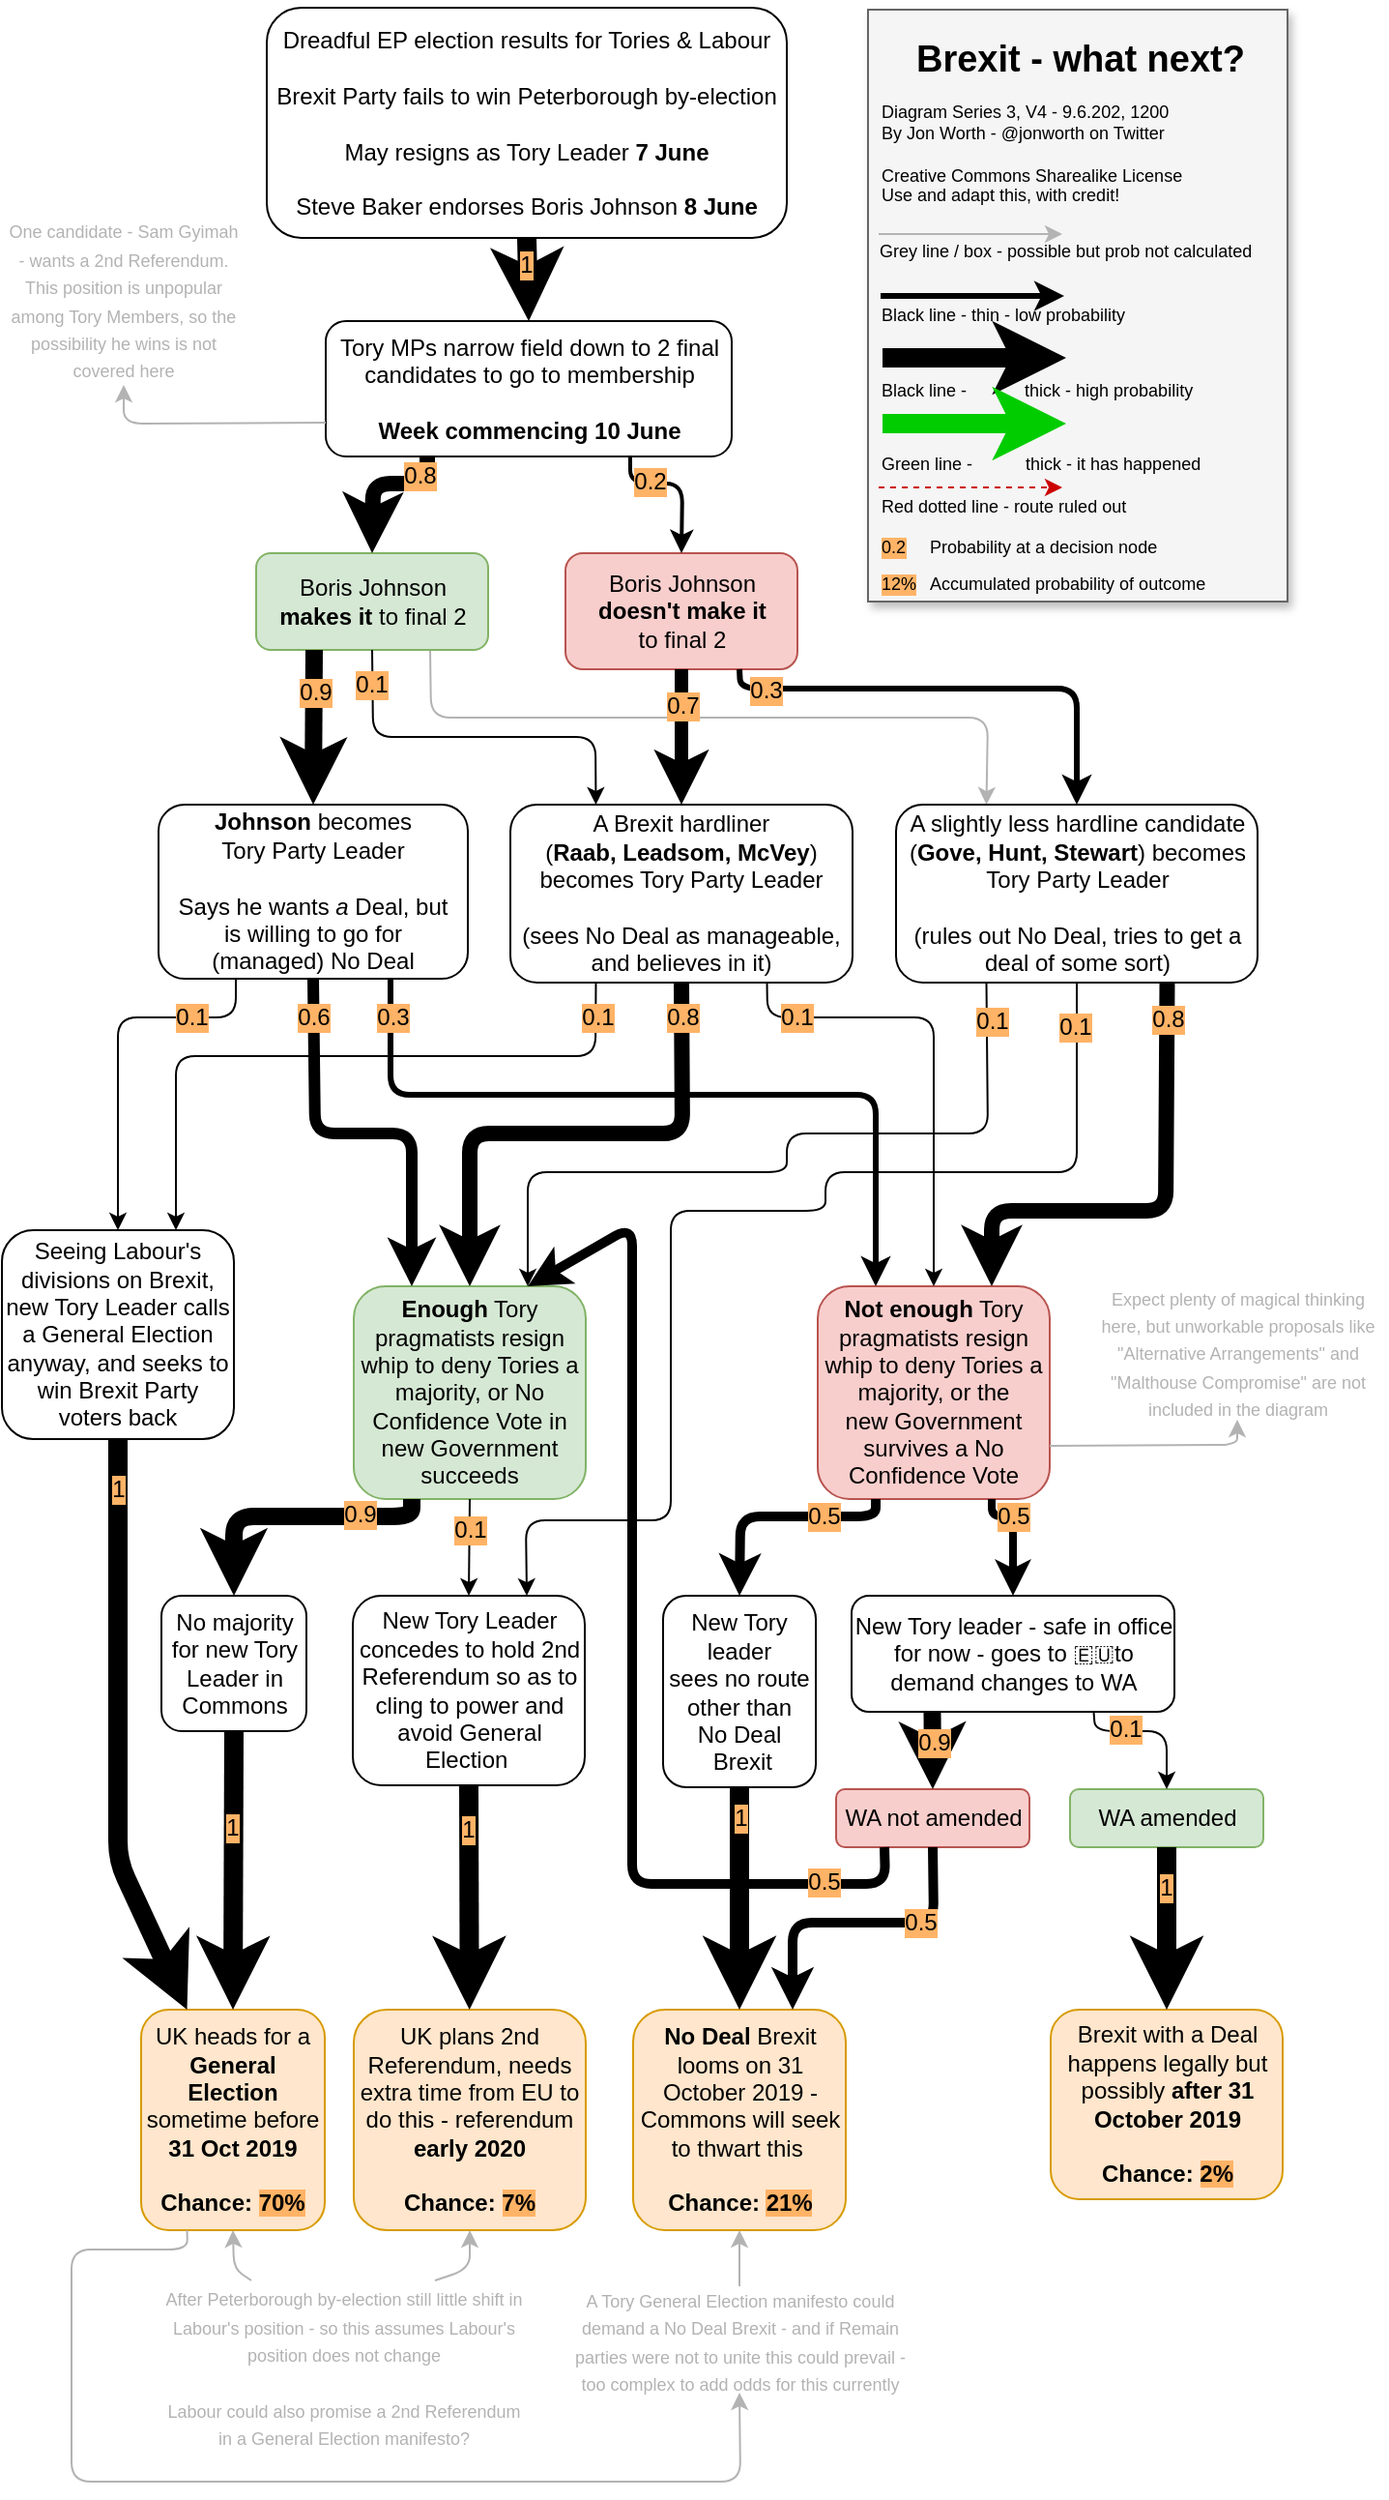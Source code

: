 <mxfile version="10.7.5" type="device"><diagram id="lSXVcm9r7wIJ1-dpV6qa" name="Page-1"><mxGraphModel dx="862" dy="509" grid="1" gridSize="10" guides="1" tooltips="1" connect="1" arrows="1" fold="1" page="1" pageScale="1" pageWidth="827" pageHeight="1169" math="0" shadow="0"><root><mxCell id="0"/><mxCell id="1" parent="0"/><mxCell id="KQe6L8Wd7mMRGxOn_kvp-2" value="" style="endArrow=classic;html=1;entryX=0.25;entryY=0;entryDx=0;entryDy=0;exitX=0.75;exitY=1;exitDx=0;exitDy=0;strokeColor=#B3B3B3;" parent="1" source="7K7P4XBZ72VktKCeOSTk-11" target="KQe6L8Wd7mMRGxOn_kvp-1" edge="1"><mxGeometry width="50" height="50" relative="1" as="geometry"><mxPoint x="256" y="345" as="sourcePoint"/><mxPoint x="-24" y="505" as="targetPoint"/><Array as="points"><mxPoint x="236" y="375"/><mxPoint x="524" y="375"/></Array></mxGeometry></mxCell><mxCell id="7K7P4XBZ72VktKCeOSTk-9" value="Dreadful EP election results for Tories &amp;amp; Labour&lt;b&gt;&lt;br&gt;&lt;/b&gt;&lt;br&gt;Brexit Party fails to win Peterborough by-election&lt;br&gt;&lt;br&gt;May resigns as Tory Leader&amp;nbsp;&lt;b&gt;7 June&lt;br&gt;&lt;/b&gt;&lt;br&gt;Steve Baker endorses Boris Johnson &lt;b&gt;8 June&lt;/b&gt;&lt;br&gt;" style="rounded=1;whiteSpace=wrap;html=1;fontSize=12;" parent="1" vertex="1"><mxGeometry x="151" y="8" width="269" height="119" as="geometry"/></mxCell><mxCell id="7K7P4XBZ72VktKCeOSTk-10" value="Tory MPs narrow field down to 2 final candidates to go to membership&lt;br&gt;&lt;br&gt;&lt;b&gt;Week commencing 10 June&lt;/b&gt;&lt;br&gt;" style="rounded=1;whiteSpace=wrap;html=1;fontSize=12;" parent="1" vertex="1"><mxGeometry x="181.5" y="170" width="210" height="70" as="geometry"/></mxCell><mxCell id="7K7P4XBZ72VktKCeOSTk-11" value="Boris Johnson&lt;br style=&quot;font-size: 12px;&quot;&gt;&lt;b style=&quot;font-size: 12px;&quot;&gt;makes it&lt;/b&gt; to final 2" style="rounded=1;whiteSpace=wrap;html=1;fillColor=#d5e8d4;strokeColor=#82b366;fontSize=12;" parent="1" vertex="1"><mxGeometry x="145.5" y="290" width="120" height="50" as="geometry"/></mxCell><mxCell id="7K7P4XBZ72VktKCeOSTk-12" value="Boris Johnson&lt;br style=&quot;font-size: 12px;&quot;&gt;&lt;b style=&quot;font-size: 12px;&quot;&gt;doesn't make it&lt;/b&gt;&lt;br style=&quot;font-size: 12px;&quot;&gt;to final 2" style="rounded=1;whiteSpace=wrap;html=1;fillColor=#f8cecc;strokeColor=#b85450;fontSize=12;" parent="1" vertex="1"><mxGeometry x="305.5" y="290" width="120" height="60" as="geometry"/></mxCell><mxCell id="7K7P4XBZ72VktKCeOSTk-13" value="&lt;b&gt;Johnson&lt;/b&gt; becomes&lt;br&gt;Tory Party Leader&lt;br&gt;&lt;br&gt;Says he wants &lt;i&gt;a&lt;/i&gt;&amp;nbsp;Deal, but&lt;br&gt;is willing to go for&lt;br&gt;(managed) No Deal&lt;br&gt;" style="rounded=1;whiteSpace=wrap;html=1;fontSize=12;" parent="1" vertex="1"><mxGeometry x="95" y="420" width="160" height="90" as="geometry"/></mxCell><mxCell id="7K7P4XBZ72VktKCeOSTk-14" value="A Brexit hardliner&lt;br&gt;(&lt;b&gt;Raab, Leadsom, McVey&lt;/b&gt;) becomes Tory Party Leader&lt;br&gt;&lt;br&gt;(sees No Deal as manageable, and believes in it)&lt;br&gt;" style="rounded=1;whiteSpace=wrap;html=1;fontSize=12;" parent="1" vertex="1"><mxGeometry x="277" y="420" width="177" height="92" as="geometry"/></mxCell><mxCell id="7K7P4XBZ72VktKCeOSTk-15" value="&lt;b style=&quot;font-size: 12px&quot;&gt;Enough&lt;/b&gt; Tory pragmatists resign whip to deny Tories a majority, or No Confidence Vote in new Government succeeds" style="rounded=1;whiteSpace=wrap;html=1;fillColor=#d5e8d4;strokeColor=#82b366;fontSize=12;" parent="1" vertex="1"><mxGeometry x="196" y="669" width="120" height="110" as="geometry"/></mxCell><mxCell id="7K7P4XBZ72VktKCeOSTk-16" value="&lt;b style=&quot;font-size: 12px&quot;&gt;Not enough&lt;/b&gt; Tory pragmatists resign whip to deny Tories a majority, or the&lt;br&gt;new Government survives a No Confidence Vote" style="rounded=1;whiteSpace=wrap;html=1;fillColor=#f8cecc;strokeColor=#b85450;fontSize=12;" parent="1" vertex="1"><mxGeometry x="436" y="669" width="120" height="110" as="geometry"/></mxCell><mxCell id="7K7P4XBZ72VktKCeOSTk-18" value="" style="endArrow=classic;html=1;strokeWidth=10;exitX=0.5;exitY=1;exitDx=0;exitDy=0;entryX=0.5;entryY=0;entryDx=0;entryDy=0;fontSize=12;" parent="1" source="7K7P4XBZ72VktKCeOSTk-9" target="7K7P4XBZ72VktKCeOSTk-10" edge="1"><mxGeometry width="50" height="50" relative="1" as="geometry"><mxPoint x="465" y="150" as="sourcePoint"/><mxPoint x="515" y="100" as="targetPoint"/></mxGeometry></mxCell><mxCell id="7K7P4XBZ72VktKCeOSTk-43" value="1" style="text;html=1;resizable=0;points=[];align=center;verticalAlign=middle;labelBackgroundColor=#FFB366;fontSize=12;" parent="7K7P4XBZ72VktKCeOSTk-18" vertex="1" connectable="0"><mxGeometry x="-0.378" y="-1" relative="1" as="geometry"><mxPoint as="offset"/></mxGeometry></mxCell><mxCell id="7K7P4XBZ72VktKCeOSTk-19" value="" style="endArrow=classic;html=1;strokeWidth=8;entryX=0.5;entryY=0;entryDx=0;entryDy=0;exitX=0.25;exitY=1;exitDx=0;exitDy=0;fontSize=12;" parent="1" source="7K7P4XBZ72VktKCeOSTk-10" target="7K7P4XBZ72VktKCeOSTk-11" edge="1"><mxGeometry width="50" height="50" relative="1" as="geometry"><mxPoint x="5" y="200" as="sourcePoint"/><mxPoint x="55" y="150" as="targetPoint"/><Array as="points"><mxPoint x="234" y="254"/><mxPoint x="206" y="254"/></Array></mxGeometry></mxCell><mxCell id="7K7P4XBZ72VktKCeOSTk-44" value="0.8" style="text;html=1;resizable=0;points=[];align=center;verticalAlign=middle;labelBackgroundColor=#FFB366;fontSize=12;" parent="7K7P4XBZ72VktKCeOSTk-19" vertex="1" connectable="0"><mxGeometry x="-0.246" y="-1" relative="1" as="geometry"><mxPoint x="11.5" y="-3" as="offset"/></mxGeometry></mxCell><mxCell id="7K7P4XBZ72VktKCeOSTk-20" value="" style="endArrow=classic;html=1;strokeWidth=2;entryX=0.5;entryY=0;entryDx=0;entryDy=0;exitX=0.75;exitY=1;exitDx=0;exitDy=0;fontSize=12;" parent="1" source="7K7P4XBZ72VktKCeOSTk-10" target="7K7P4XBZ72VktKCeOSTk-12" edge="1"><mxGeometry width="50" height="50" relative="1" as="geometry"><mxPoint x="267" y="250" as="sourcePoint"/><mxPoint x="237" y="290" as="targetPoint"/><Array as="points"><mxPoint x="339" y="254"/><mxPoint x="366" y="254"/></Array></mxGeometry></mxCell><mxCell id="7K7P4XBZ72VktKCeOSTk-45" value="0.2" style="text;html=1;resizable=0;points=[];align=center;verticalAlign=middle;labelBackgroundColor=#FFB366;fontSize=12;" parent="7K7P4XBZ72VktKCeOSTk-20" vertex="1" connectable="0"><mxGeometry x="-0.396" y="1" relative="1" as="geometry"><mxPoint as="offset"/></mxGeometry></mxCell><mxCell id="7K7P4XBZ72VktKCeOSTk-23" value="" style="endArrow=classic;html=1;strokeWidth=9;exitX=0.25;exitY=1;exitDx=0;exitDy=0;entryX=0.5;entryY=0;entryDx=0;entryDy=0;fontSize=12;" parent="1" source="7K7P4XBZ72VktKCeOSTk-11" target="7K7P4XBZ72VktKCeOSTk-13" edge="1"><mxGeometry width="50" height="50" relative="1" as="geometry"><mxPoint x="-12" y="440" as="sourcePoint"/><mxPoint x="38" y="390" as="targetPoint"/></mxGeometry></mxCell><mxCell id="7K7P4XBZ72VktKCeOSTk-46" value="0.9" style="text;html=1;resizable=0;points=[];align=center;verticalAlign=middle;labelBackgroundColor=#FFB366;fontSize=12;" parent="7K7P4XBZ72VktKCeOSTk-23" vertex="1" connectable="0"><mxGeometry x="-0.461" relative="1" as="geometry"><mxPoint as="offset"/></mxGeometry></mxCell><mxCell id="7K7P4XBZ72VktKCeOSTk-24" value="" style="endArrow=classic;html=1;strokeWidth=1;entryX=0.25;entryY=0;entryDx=0;entryDy=0;exitX=0.5;exitY=1;exitDx=0;exitDy=0;fontSize=12;" parent="1" source="7K7P4XBZ72VktKCeOSTk-11" target="7K7P4XBZ72VktKCeOSTk-14" edge="1"><mxGeometry width="50" height="50" relative="1" as="geometry"><mxPoint x="-22" y="530" as="sourcePoint"/><mxPoint x="28" y="480" as="targetPoint"/><Array as="points"><mxPoint x="206" y="385"/><mxPoint x="321" y="385"/></Array></mxGeometry></mxCell><mxCell id="7K7P4XBZ72VktKCeOSTk-47" value="0.1" style="text;html=1;resizable=0;points=[];align=center;verticalAlign=middle;labelBackgroundColor=#FFB366;fontSize=12;" parent="7K7P4XBZ72VktKCeOSTk-24" vertex="1" connectable="0"><mxGeometry x="-0.814" y="-1" relative="1" as="geometry"><mxPoint as="offset"/></mxGeometry></mxCell><mxCell id="7K7P4XBZ72VktKCeOSTk-25" value="" style="endArrow=classic;html=1;strokeWidth=7;exitX=0.5;exitY=1;exitDx=0;exitDy=0;entryX=0.5;entryY=0;entryDx=0;entryDy=0;fontSize=12;" parent="1" source="7K7P4XBZ72VktKCeOSTk-12" target="7K7P4XBZ72VktKCeOSTk-14" edge="1"><mxGeometry width="50" height="50" relative="1" as="geometry"><mxPoint x="548" y="380" as="sourcePoint"/><mxPoint x="598" y="330" as="targetPoint"/></mxGeometry></mxCell><mxCell id="7K7P4XBZ72VktKCeOSTk-48" value="0.7" style="text;html=1;resizable=0;points=[];align=center;verticalAlign=middle;labelBackgroundColor=#FFB366;fontSize=12;" parent="7K7P4XBZ72VktKCeOSTk-25" vertex="1" connectable="0"><mxGeometry x="-0.452" relative="1" as="geometry"><mxPoint as="offset"/></mxGeometry></mxCell><mxCell id="7K7P4XBZ72VktKCeOSTk-26" value="" style="endArrow=classic;html=1;strokeWidth=6;entryX=0.25;entryY=0;entryDx=0;entryDy=0;exitX=0.5;exitY=1;exitDx=0;exitDy=0;fontSize=12;" parent="1" source="7K7P4XBZ72VktKCeOSTk-13" target="7K7P4XBZ72VktKCeOSTk-15" edge="1"><mxGeometry width="50" height="50" relative="1" as="geometry"><mxPoint x="-82" y="530" as="sourcePoint"/><mxPoint x="-32" y="480" as="targetPoint"/><Array as="points"><mxPoint x="176" y="590"/><mxPoint x="226" y="590"/></Array></mxGeometry></mxCell><mxCell id="7K7P4XBZ72VktKCeOSTk-52" value="0.6" style="text;html=1;resizable=0;points=[];align=center;verticalAlign=middle;labelBackgroundColor=#FFB366;fontSize=12;" parent="7K7P4XBZ72VktKCeOSTk-26" vertex="1" connectable="0"><mxGeometry x="-0.639" relative="1" as="geometry"><mxPoint x="-0.5" y="-17.5" as="offset"/></mxGeometry></mxCell><mxCell id="7K7P4XBZ72VktKCeOSTk-27" value="" style="endArrow=classic;html=1;strokeWidth=3;entryX=0.25;entryY=0;entryDx=0;entryDy=0;exitX=0.75;exitY=1;exitDx=0;exitDy=0;fontSize=12;" parent="1" source="7K7P4XBZ72VktKCeOSTk-13" target="7K7P4XBZ72VktKCeOSTk-16" edge="1"><mxGeometry width="50" height="50" relative="1" as="geometry"><mxPoint x="220" y="480" as="sourcePoint"/><mxPoint x="220" y="570" as="targetPoint"/><Array as="points"><mxPoint x="215" y="570"/><mxPoint x="466" y="570"/></Array></mxGeometry></mxCell><mxCell id="7K7P4XBZ72VktKCeOSTk-51" value="0.3" style="text;html=1;resizable=0;points=[];align=center;verticalAlign=middle;labelBackgroundColor=#FFB366;fontSize=12;" parent="7K7P4XBZ72VktKCeOSTk-27" vertex="1" connectable="0"><mxGeometry x="-0.685" y="-1" relative="1" as="geometry"><mxPoint x="-4" y="-41" as="offset"/></mxGeometry></mxCell><mxCell id="7K7P4XBZ72VktKCeOSTk-28" value="" style="endArrow=classic;html=1;strokeWidth=8;entryX=0.5;entryY=0;entryDx=0;entryDy=0;exitX=0.5;exitY=1;exitDx=0;exitDy=0;fontSize=12;" parent="1" source="7K7P4XBZ72VktKCeOSTk-14" target="7K7P4XBZ72VktKCeOSTk-15" edge="1"><mxGeometry width="50" height="50" relative="1" as="geometry"><mxPoint x="250" y="480" as="sourcePoint"/><mxPoint x="340" y="570" as="targetPoint"/><Array as="points"><mxPoint x="366" y="590"/><mxPoint x="256" y="590"/></Array></mxGeometry></mxCell><mxCell id="7K7P4XBZ72VktKCeOSTk-50" value="0.8" style="text;html=1;resizable=0;points=[];align=center;verticalAlign=middle;labelBackgroundColor=#FFB366;fontSize=12;" parent="7K7P4XBZ72VktKCeOSTk-28" vertex="1" connectable="0"><mxGeometry x="0.08" y="-1" relative="1" as="geometry"><mxPoint x="66" y="-59" as="offset"/></mxGeometry></mxCell><mxCell id="7K7P4XBZ72VktKCeOSTk-29" value="" style="endArrow=classic;html=1;strokeWidth=1;exitX=0.75;exitY=1;exitDx=0;exitDy=0;entryX=0.5;entryY=0;entryDx=0;entryDy=0;fontSize=12;" parent="1" source="7K7P4XBZ72VktKCeOSTk-14" target="7K7P4XBZ72VktKCeOSTk-16" edge="1"><mxGeometry width="50" height="50" relative="1" as="geometry"><mxPoint x="250" y="480" as="sourcePoint"/><mxPoint x="388" y="550" as="targetPoint"/><Array as="points"><mxPoint x="410" y="530"/><mxPoint x="496" y="530"/></Array></mxGeometry></mxCell><mxCell id="7K7P4XBZ72VktKCeOSTk-49" value="0.1" style="text;html=1;resizable=0;points=[];align=center;verticalAlign=middle;labelBackgroundColor=#FFB366;fontSize=12;" parent="7K7P4XBZ72VktKCeOSTk-29" vertex="1" connectable="0"><mxGeometry x="-0.461" y="-1" relative="1" as="geometry"><mxPoint x="-32.5" y="-1" as="offset"/></mxGeometry></mxCell><mxCell id="7K7P4XBZ72VktKCeOSTk-30" value="New Tory&lt;br&gt;leader&lt;br&gt;sees no route other than&lt;br&gt;No Deal&lt;br&gt;&amp;nbsp;Brexit" style="rounded=1;whiteSpace=wrap;html=1;fontSize=12;" parent="1" vertex="1"><mxGeometry x="356" y="829" width="79" height="99" as="geometry"/></mxCell><mxCell id="7K7P4XBZ72VktKCeOSTk-32" value="New Tory Leader concedes to hold 2nd Referendum so as to cling to power and avoid General Election&amp;nbsp;" style="rounded=1;whiteSpace=wrap;html=1;fontSize=12;" parent="1" vertex="1"><mxGeometry x="195.5" y="829" width="120" height="98" as="geometry"/></mxCell><mxCell id="7K7P4XBZ72VktKCeOSTk-33" value="" style="endArrow=classic;html=1;strokeWidth=1;exitX=0.5;exitY=1;exitDx=0;exitDy=0;fontSize=12;entryX=0.5;entryY=0;entryDx=0;entryDy=0;" parent="1" source="7K7P4XBZ72VktKCeOSTk-15" target="7K7P4XBZ72VktKCeOSTk-32" edge="1"><mxGeometry width="50" height="50" relative="1" as="geometry"><mxPoint x="11.5" y="768" as="sourcePoint"/><mxPoint x="116" y="770" as="targetPoint"/><Array as="points"/></mxGeometry></mxCell><mxCell id="7K7P4XBZ72VktKCeOSTk-53" value="0.1" style="text;html=1;resizable=0;points=[];align=center;verticalAlign=middle;labelBackgroundColor=#FFB366;fontSize=12;" parent="7K7P4XBZ72VktKCeOSTk-33" vertex="1" connectable="0"><mxGeometry x="-0.387" relative="1" as="geometry"><mxPoint as="offset"/></mxGeometry></mxCell><mxCell id="7K7P4XBZ72VktKCeOSTk-34" value="" style="endArrow=classic;html=1;strokeWidth=9;fontSize=12;entryX=0.5;entryY=0;entryDx=0;entryDy=0;exitX=0.25;exitY=1;exitDx=0;exitDy=0;" parent="1" source="7K7P4XBZ72VktKCeOSTk-15" target="ezZ561g6iPy63EXMOgBz-4" edge="1"><mxGeometry width="50" height="50" relative="1" as="geometry"><mxPoint x="106" y="720" as="sourcePoint"/><mxPoint x="156" y="750" as="targetPoint"/><Array as="points"><mxPoint x="226" y="788"/><mxPoint x="134" y="788"/></Array></mxGeometry></mxCell><mxCell id="7K7P4XBZ72VktKCeOSTk-54" value="0.9" style="text;html=1;resizable=0;points=[];align=center;verticalAlign=middle;labelBackgroundColor=#FFB366;fontSize=12;" parent="7K7P4XBZ72VktKCeOSTk-34" vertex="1" connectable="0"><mxGeometry x="-0.487" y="-1" relative="1" as="geometry"><mxPoint as="offset"/></mxGeometry></mxCell><mxCell id="7K7P4XBZ72VktKCeOSTk-35" value="" style="endArrow=classic;html=1;strokeWidth=5;exitX=0.25;exitY=1;exitDx=0;exitDy=0;entryX=0.5;entryY=0;entryDx=0;entryDy=0;fontSize=12;" parent="1" source="7K7P4XBZ72VktKCeOSTk-16" target="7K7P4XBZ72VktKCeOSTk-30" edge="1"><mxGeometry width="50" height="50" relative="1" as="geometry"><mxPoint x="531.5" y="778" as="sourcePoint"/><mxPoint x="581.5" y="728" as="targetPoint"/><Array as="points"><mxPoint x="466" y="788"/><mxPoint x="396" y="788"/></Array></mxGeometry></mxCell><mxCell id="7K7P4XBZ72VktKCeOSTk-55" value="0.5" style="text;html=1;resizable=0;points=[];align=center;verticalAlign=middle;labelBackgroundColor=#FFB366;fontSize=12;" parent="7K7P4XBZ72VktKCeOSTk-35" vertex="1" connectable="0"><mxGeometry x="-0.389" relative="1" as="geometry"><mxPoint as="offset"/></mxGeometry></mxCell><mxCell id="7K7P4XBZ72VktKCeOSTk-57" value="UK plans 2nd Referendum, needs extra time from EU to do this - referendum &lt;b&gt;early 2020&lt;br&gt;&lt;/b&gt;&lt;br&gt;&lt;b&gt;Chance: &lt;span style=&quot;background-color: rgb(255 , 179 , 102)&quot;&gt;7%&lt;/span&gt;&lt;/b&gt;&lt;br&gt;" style="rounded=1;whiteSpace=wrap;html=1;fillColor=#ffe6cc;strokeColor=#d79b00;fontSize=12;" parent="1" vertex="1"><mxGeometry x="196" y="1043" width="120" height="114" as="geometry"/></mxCell><mxCell id="7K7P4XBZ72VktKCeOSTk-58" value="New Tory leader - safe in office for now - goes to 🇪🇺to demand changes to WA" style="rounded=1;whiteSpace=wrap;html=1;fontSize=12;" parent="1" vertex="1"><mxGeometry x="453.5" y="829" width="167" height="60" as="geometry"/></mxCell><mxCell id="7K7P4XBZ72VktKCeOSTk-59" value="" style="endArrow=classic;html=1;strokeWidth=4;fontSize=12;exitX=0.75;exitY=1;exitDx=0;exitDy=0;entryX=0.5;entryY=0;entryDx=0;entryDy=0;" parent="1" source="7K7P4XBZ72VktKCeOSTk-16" target="7K7P4XBZ72VktKCeOSTk-58" edge="1"><mxGeometry width="50" height="50" relative="1" as="geometry"><mxPoint x="502.5" y="782" as="sourcePoint"/><mxPoint x="552.5" y="732" as="targetPoint"/><Array as="points"><mxPoint x="526" y="788"/><mxPoint x="537" y="788"/></Array></mxGeometry></mxCell><mxCell id="7K7P4XBZ72VktKCeOSTk-60" value="0.5" style="text;html=1;resizable=0;points=[];align=center;verticalAlign=middle;labelBackgroundColor=#FFB366;fontSize=12;" parent="7K7P4XBZ72VktKCeOSTk-59" vertex="1" connectable="0"><mxGeometry x="-0.453" y="1" relative="1" as="geometry"><mxPoint x="3" y="1" as="offset"/></mxGeometry></mxCell><mxCell id="7K7P4XBZ72VktKCeOSTk-61" value="WA not amended" style="rounded=1;whiteSpace=wrap;html=1;fillColor=#f8cecc;strokeColor=#b85450;fontSize=12;" parent="1" vertex="1"><mxGeometry x="445.5" y="929" width="100" height="30" as="geometry"/></mxCell><mxCell id="7K7P4XBZ72VktKCeOSTk-62" value="WA amended" style="rounded=1;whiteSpace=wrap;html=1;fillColor=#d5e8d4;strokeColor=#82b366;fontSize=12;" parent="1" vertex="1"><mxGeometry x="566.5" y="929" width="100" height="30" as="geometry"/></mxCell><mxCell id="7K7P4XBZ72VktKCeOSTk-63" value="&lt;b&gt;No Deal &lt;/b&gt;Brexit looms on 31 October 2019 - Commons will seek to thwart this&amp;nbsp;&lt;br&gt;&lt;br&gt;&lt;b&gt;Chance: &lt;span style=&quot;background-color: rgb(255 , 179 , 102)&quot;&gt;21%&lt;/span&gt;&lt;/b&gt;&lt;br&gt;" style="rounded=1;whiteSpace=wrap;html=1;fillColor=#ffe6cc;strokeColor=#d79b00;fontSize=12;" parent="1" vertex="1"><mxGeometry x="340.5" y="1043" width="110" height="114" as="geometry"/></mxCell><mxCell id="7K7P4XBZ72VktKCeOSTk-64" value="" style="endArrow=classic;html=1;strokeWidth=10;fontSize=12;entryX=0.5;entryY=0;entryDx=0;entryDy=0;exitX=0.5;exitY=1;exitDx=0;exitDy=0;" parent="1" source="7K7P4XBZ72VktKCeOSTk-30" target="7K7P4XBZ72VktKCeOSTk-63" edge="1"><mxGeometry width="50" height="50" relative="1" as="geometry"><mxPoint x="365.5" y="989" as="sourcePoint"/><mxPoint x="396" y="1043" as="targetPoint"/></mxGeometry></mxCell><mxCell id="7K7P4XBZ72VktKCeOSTk-76" value="1" style="text;html=1;resizable=0;points=[];align=center;verticalAlign=middle;labelBackgroundColor=#FFB366;fontSize=12;" parent="7K7P4XBZ72VktKCeOSTk-64" vertex="1" connectable="0"><mxGeometry x="-0.394" relative="1" as="geometry"><mxPoint x="0.5" y="-19" as="offset"/></mxGeometry></mxCell><mxCell id="7K7P4XBZ72VktKCeOSTk-65" value="" style="endArrow=classic;html=1;strokeWidth=5;fontSize=12;entryX=0.75;entryY=0;entryDx=0;entryDy=0;exitX=0.5;exitY=1;exitDx=0;exitDy=0;" parent="1" source="7K7P4XBZ72VktKCeOSTk-61" target="7K7P4XBZ72VktKCeOSTk-63" edge="1"><mxGeometry width="50" height="50" relative="1" as="geometry"><mxPoint x="502.5" y="1049" as="sourcePoint"/><mxPoint x="552.5" y="999" as="targetPoint"/><Array as="points"><mxPoint x="496" y="998"/><mxPoint x="423" y="998"/></Array></mxGeometry></mxCell><mxCell id="7K7P4XBZ72VktKCeOSTk-77" value="0.5" style="text;html=1;resizable=0;points=[];align=center;verticalAlign=middle;labelBackgroundColor=#FFB366;fontSize=12;" parent="7K7P4XBZ72VktKCeOSTk-65" vertex="1" connectable="0"><mxGeometry x="-0.414" relative="1" as="geometry"><mxPoint as="offset"/></mxGeometry></mxCell><mxCell id="7K7P4XBZ72VktKCeOSTk-66" value="" style="endArrow=classic;html=1;strokeWidth=9;fontSize=12;entryX=0.5;entryY=0;entryDx=0;entryDy=0;exitX=0.25;exitY=1;exitDx=0;exitDy=0;" parent="1" source="7K7P4XBZ72VktKCeOSTk-58" target="7K7P4XBZ72VktKCeOSTk-61" edge="1"><mxGeometry width="50" height="50" relative="1" as="geometry"><mxPoint x="505.5" y="979" as="sourcePoint"/><mxPoint x="431" y="1009" as="targetPoint"/></mxGeometry></mxCell><mxCell id="7K7P4XBZ72VktKCeOSTk-78" value="0.9" style="text;html=1;resizable=0;points=[];align=center;verticalAlign=middle;labelBackgroundColor=#FFB366;fontSize=12;" parent="7K7P4XBZ72VktKCeOSTk-66" vertex="1" connectable="0"><mxGeometry x="-0.188" relative="1" as="geometry"><mxPoint as="offset"/></mxGeometry></mxCell><mxCell id="7K7P4XBZ72VktKCeOSTk-70" value="" style="endArrow=classic;html=1;strokeWidth=1;fontSize=12;exitX=0.75;exitY=1;exitDx=0;exitDy=0;entryX=0.5;entryY=0;entryDx=0;entryDy=0;" parent="1" source="7K7P4XBZ72VktKCeOSTk-58" target="7K7P4XBZ72VktKCeOSTk-62" edge="1"><mxGeometry width="50" height="50" relative="1" as="geometry"><mxPoint x="515.5" y="919" as="sourcePoint"/><mxPoint x="622.5" y="909" as="targetPoint"/><Array as="points"><mxPoint x="579.5" y="899"/><mxPoint x="616.5" y="899"/></Array></mxGeometry></mxCell><mxCell id="7K7P4XBZ72VktKCeOSTk-79" value="0.1" style="text;html=1;resizable=0;points=[];align=center;verticalAlign=middle;labelBackgroundColor=#FFB366;fontSize=12;" parent="7K7P4XBZ72VktKCeOSTk-70" vertex="1" connectable="0"><mxGeometry x="-0.355" y="1" relative="1" as="geometry"><mxPoint as="offset"/></mxGeometry></mxCell><mxCell id="7K7P4XBZ72VktKCeOSTk-71" value="" style="endArrow=classic;html=1;strokeWidth=10;fontSize=12;exitX=0.5;exitY=1;exitDx=0;exitDy=0;" parent="1" source="7K7P4XBZ72VktKCeOSTk-32" target="7K7P4XBZ72VktKCeOSTk-57" edge="1"><mxGeometry width="50" height="50" relative="1" as="geometry"><mxPoint x="262" y="909" as="sourcePoint"/><mxPoint x="262" y="1009" as="targetPoint"/></mxGeometry></mxCell><mxCell id="7K7P4XBZ72VktKCeOSTk-74" value="1" style="text;html=1;resizable=0;points=[];align=center;verticalAlign=middle;labelBackgroundColor=#FFB366;fontSize=12;" parent="7K7P4XBZ72VktKCeOSTk-71" vertex="1" connectable="0"><mxGeometry x="-0.616" y="-1" relative="1" as="geometry"><mxPoint as="offset"/></mxGeometry></mxCell><mxCell id="7K7P4XBZ72VktKCeOSTk-72" value="Brexit with a Deal happens legally but possibly &lt;b&gt;after&lt;/b&gt;&lt;b style=&quot;font-size: 12px&quot;&gt;&amp;nbsp;31 October 2019&lt;br&gt;&lt;br&gt;Chance: &lt;span style=&quot;background-color: rgb(255 , 179 , 102)&quot;&gt;2%&lt;/span&gt;&lt;br&gt;&lt;/b&gt;" style="rounded=1;whiteSpace=wrap;html=1;fillColor=#ffe6cc;strokeColor=#d79b00;fontSize=12;" parent="1" vertex="1"><mxGeometry x="556.5" y="1043" width="120" height="98" as="geometry"/></mxCell><mxCell id="7K7P4XBZ72VktKCeOSTk-73" value="" style="endArrow=classic;html=1;strokeWidth=10;fontSize=12;entryX=0.5;entryY=0;entryDx=0;entryDy=0;exitX=0.5;exitY=1;exitDx=0;exitDy=0;" parent="1" source="7K7P4XBZ72VktKCeOSTk-62" target="7K7P4XBZ72VktKCeOSTk-72" edge="1"><mxGeometry width="50" height="50" relative="1" as="geometry"><mxPoint x="505.5" y="899" as="sourcePoint"/><mxPoint x="505.5" y="939" as="targetPoint"/></mxGeometry></mxCell><mxCell id="7K7P4XBZ72VktKCeOSTk-80" value="1" style="text;html=1;resizable=0;points=[];align=center;verticalAlign=middle;labelBackgroundColor=#FFB366;fontSize=12;" parent="7K7P4XBZ72VktKCeOSTk-73" vertex="1" connectable="0"><mxGeometry x="-0.515" y="-1" relative="1" as="geometry"><mxPoint as="offset"/></mxGeometry></mxCell><mxCell id="7K7P4XBZ72VktKCeOSTk-86" value="" style="rounded=0;whiteSpace=wrap;html=1;labelBackgroundColor=none;strokeColor=#666666;fontSize=10;fontColor=#333333;fillColor=#f5f5f5;shadow=1;" parent="1" vertex="1"><mxGeometry x="462" y="9" width="217" height="306" as="geometry"/></mxCell><mxCell id="7K7P4XBZ72VktKCeOSTk-87" value="Grey line / box - possible but prob not calculated" style="text;html=1;resizable=0;points=[];autosize=1;align=left;verticalAlign=top;spacingTop=-4;fontSize=9;" parent="1" vertex="1"><mxGeometry x="466" y="126" width="210" height="10" as="geometry"/></mxCell><mxCell id="7K7P4XBZ72VktKCeOSTk-88" value="&lt;b&gt;&lt;font style=&quot;font-size: 19px&quot;&gt;Brexit - what next?&lt;/font&gt;&lt;br&gt;&lt;/b&gt;" style="text;html=1;strokeColor=none;fillColor=none;spacing=5;spacingTop=-20;whiteSpace=wrap;overflow=hidden;rounded=0;labelBackgroundColor=none;fontSize=24;align=center;" parent="1" vertex="1"><mxGeometry x="463.5" y="29" width="216" height="44" as="geometry"/></mxCell><mxCell id="7K7P4XBZ72VktKCeOSTk-89" value="" style="endArrow=classic;html=1;strokeColor=#B3B3B3;strokeWidth=1;fillColor=#000000;fontSize=9;" parent="1" edge="1"><mxGeometry width="50" height="50" relative="1" as="geometry"><mxPoint x="467.5" y="125" as="sourcePoint"/><mxPoint x="562.5" y="125" as="targetPoint"/></mxGeometry></mxCell><mxCell id="7K7P4XBZ72VktKCeOSTk-90" value="Black line - thin - low probability" style="text;html=1;resizable=0;points=[];autosize=1;align=left;verticalAlign=top;spacingTop=-4;fontSize=9;" parent="1" vertex="1"><mxGeometry x="467" y="159" width="180" height="20" as="geometry"/></mxCell><mxCell id="7K7P4XBZ72VktKCeOSTk-91" value="" style="endArrow=classic;html=1;strokeColor=#000000;strokeWidth=3;fillColor=#000000;fontSize=9;" parent="1" edge="1"><mxGeometry width="50" height="50" relative="1" as="geometry"><mxPoint x="468.5" y="157" as="sourcePoint"/><mxPoint x="563.5" y="157" as="targetPoint"/></mxGeometry></mxCell><mxCell id="7K7P4XBZ72VktKCeOSTk-92" value="Black line -&amp;nbsp; &amp;nbsp; &amp;nbsp; &amp;nbsp; &amp;nbsp; &amp;nbsp; thick - high probability" style="text;html=1;resizable=0;points=[];autosize=1;align=left;verticalAlign=top;spacingTop=-4;fontSize=9;" parent="1" vertex="1"><mxGeometry x="466.5" y="198" width="180" height="10" as="geometry"/></mxCell><mxCell id="7K7P4XBZ72VktKCeOSTk-93" value="" style="endArrow=classic;html=1;strokeColor=#000000;strokeWidth=10;fillColor=#000000;fontSize=9;" parent="1" edge="1"><mxGeometry width="50" height="50" relative="1" as="geometry"><mxPoint x="469.5" y="189" as="sourcePoint"/><mxPoint x="564.5" y="189" as="targetPoint"/></mxGeometry></mxCell><mxCell id="7K7P4XBZ72VktKCeOSTk-94" value="0.2" style="text;html=1;resizable=0;points=[];autosize=1;align=left;verticalAlign=top;spacingTop=-4;labelBackgroundColor=#FFB366;fontSize=9;" parent="1" vertex="1"><mxGeometry x="466.5" y="278.5" width="30" height="20" as="geometry"/></mxCell><mxCell id="7K7P4XBZ72VktKCeOSTk-95" value="Probability at a decision node" style="text;html=1;resizable=0;points=[];autosize=1;align=left;verticalAlign=top;spacingTop=-4;fontSize=9;" parent="1" vertex="1"><mxGeometry x="491.5" y="278.5" width="150" height="10" as="geometry"/></mxCell><mxCell id="7K7P4XBZ72VktKCeOSTk-96" value="&lt;div style=&quot;font-size: 9px&quot;&gt;&lt;span style=&quot;font-size: 9px&quot;&gt;Diagram Series 3, V4 -&amp;nbsp;&lt;/span&gt;&lt;span&gt;9.6.202, 1200&lt;/span&gt;&lt;/div&gt;&lt;div style=&quot;font-size: 9px&quot;&gt;&lt;span&gt;By Jon Worth - @jonworth on Twitter&lt;/span&gt;&lt;/div&gt;&lt;div style=&quot;font-size: 9px&quot;&gt;&lt;span&gt;&lt;br&gt;&lt;/span&gt;&lt;/div&gt;&lt;div style=&quot;font-size: 9px&quot;&gt;&lt;span&gt;Creative Commons Sharealike License&lt;/span&gt;&lt;/div&gt;&lt;div style=&quot;font-size: 9px&quot;&gt;&lt;span&gt;Use and adapt this, with credit!&lt;/span&gt;&lt;/div&gt;&lt;font style=&quot;font-size: 9px&quot;&gt;&lt;br style=&quot;font-size: 9px&quot;&gt;&lt;/font&gt;" style="text;html=1;strokeColor=none;fillColor=none;align=left;verticalAlign=middle;whiteSpace=wrap;rounded=0;labelBackgroundColor=none;fontSize=9;fontColor=#000000;" parent="1" vertex="1"><mxGeometry x="467" y="63" width="212" height="51" as="geometry"/></mxCell><mxCell id="7K7P4XBZ72VktKCeOSTk-97" value="" style="endArrow=classic;html=1;strokeColor=#00CC00;strokeWidth=10;fillColor=#000000;fontSize=9;" parent="1" edge="1"><mxGeometry width="50" height="50" relative="1" as="geometry"><mxPoint x="469.5" y="223" as="sourcePoint"/><mxPoint x="564.5" y="223" as="targetPoint"/></mxGeometry></mxCell><mxCell id="7K7P4XBZ72VktKCeOSTk-98" value="Green line -&amp;nbsp; &amp;nbsp; &amp;nbsp; &amp;nbsp; &amp;nbsp; &amp;nbsp;thick - it has happened" style="text;html=1;resizable=0;points=[];autosize=1;align=left;verticalAlign=top;spacingTop=-4;fontSize=9;" parent="1" vertex="1"><mxGeometry x="467" y="236" width="180" height="10" as="geometry"/></mxCell><mxCell id="7K7P4XBZ72VktKCeOSTk-99" value="" style="endArrow=classic;html=1;strokeColor=#CC0000;strokeWidth=1;fillColor=#000000;dashed=1;fontSize=9;" parent="1" edge="1"><mxGeometry width="50" height="50" relative="1" as="geometry"><mxPoint x="467.5" y="256" as="sourcePoint"/><mxPoint x="562.5" y="256" as="targetPoint"/></mxGeometry></mxCell><mxCell id="7K7P4XBZ72VktKCeOSTk-100" value="Red dotted line - route ruled out" style="text;html=1;resizable=0;points=[];autosize=1;align=left;verticalAlign=top;spacingTop=-4;fontSize=9;" parent="1" vertex="1"><mxGeometry x="467" y="258" width="180" height="20" as="geometry"/></mxCell><mxCell id="7K7P4XBZ72VktKCeOSTk-101" value="Accumulated probability of outcome" style="text;html=1;resizable=0;points=[];autosize=1;align=left;verticalAlign=top;spacingTop=-4;fontSize=9;" parent="1" vertex="1"><mxGeometry x="491.5" y="297.5" width="170" height="10" as="geometry"/></mxCell><mxCell id="7K7P4XBZ72VktKCeOSTk-102" value="12%" style="text;html=1;resizable=0;points=[];autosize=1;align=left;verticalAlign=top;spacingTop=-4;labelBackgroundColor=#FFB366;fontSize=9;" parent="1" vertex="1"><mxGeometry x="466.5" y="297.5" width="40" height="10" as="geometry"/></mxCell><mxCell id="KQe6L8Wd7mMRGxOn_kvp-1" value="A slightly less hardline candidate (&lt;b&gt;Gove, Hunt, Stewart&lt;/b&gt;) becomes Tory Party Leader&lt;br&gt;&lt;br&gt;(rules out No Deal, tries to get a deal of some sort)&lt;br&gt;" style="rounded=1;whiteSpace=wrap;html=1;fontSize=12;" parent="1" vertex="1"><mxGeometry x="476.5" y="420" width="187" height="92" as="geometry"/></mxCell><mxCell id="KQe6L8Wd7mMRGxOn_kvp-3" value="" style="endArrow=classic;html=1;strokeWidth=3;entryX=0.5;entryY=0;entryDx=0;entryDy=0;exitX=0.75;exitY=1;exitDx=0;exitDy=0;fontSize=12;" parent="1" source="7K7P4XBZ72VktKCeOSTk-12" target="KQe6L8Wd7mMRGxOn_kvp-1" edge="1"><mxGeometry width="50" height="50" relative="1" as="geometry"><mxPoint x="216" y="340" as="sourcePoint"/><mxPoint x="331" y="430" as="targetPoint"/><Array as="points"><mxPoint x="396" y="360"/><mxPoint x="570" y="360"/></Array></mxGeometry></mxCell><mxCell id="KQe6L8Wd7mMRGxOn_kvp-4" value="0.3" style="text;html=1;resizable=0;points=[];align=center;verticalAlign=middle;labelBackgroundColor=#FFB366;fontSize=12;" parent="KQe6L8Wd7mMRGxOn_kvp-3" vertex="1" connectable="0"><mxGeometry x="-0.814" y="-1" relative="1" as="geometry"><mxPoint as="offset"/></mxGeometry></mxCell><mxCell id="KQe6L8Wd7mMRGxOn_kvp-6" value="" style="endArrow=classic;html=1;strokeWidth=1;fontSize=12;exitX=0.25;exitY=1;exitDx=0;exitDy=0;entryX=0.75;entryY=0;entryDx=0;entryDy=0;" parent="1" source="KQe6L8Wd7mMRGxOn_kvp-1" target="7K7P4XBZ72VktKCeOSTk-15" edge="1"><mxGeometry width="50" height="50" relative="1" as="geometry"><mxPoint x="496" y="325" as="sourcePoint"/><mxPoint x="636" y="605" as="targetPoint"/><Array as="points"><mxPoint x="524" y="590"/><mxPoint x="420" y="590"/><mxPoint x="420" y="610"/><mxPoint x="286" y="610"/></Array></mxGeometry></mxCell><mxCell id="KQe6L8Wd7mMRGxOn_kvp-7" value="0.1" style="text;html=1;resizable=0;points=[];align=center;verticalAlign=middle;labelBackgroundColor=#FFB366;fontSize=12;" parent="KQe6L8Wd7mMRGxOn_kvp-6" vertex="1" connectable="0"><mxGeometry x="-0.814" y="-1" relative="1" as="geometry"><mxPoint x="3" y="-17" as="offset"/></mxGeometry></mxCell><mxCell id="KQe6L8Wd7mMRGxOn_kvp-8" value="" style="endArrow=classic;html=1;strokeWidth=8;fontSize=12;exitX=0.75;exitY=1;exitDx=0;exitDy=0;entryX=0.75;entryY=0;entryDx=0;entryDy=0;" parent="1" source="KQe6L8Wd7mMRGxOn_kvp-1" target="7K7P4XBZ72VktKCeOSTk-16" edge="1"><mxGeometry width="50" height="50" relative="1" as="geometry"><mxPoint x="642.5" y="525" as="sourcePoint"/><mxPoint x="305.5" y="615" as="targetPoint"/><Array as="points"><mxPoint x="616" y="630"/><mxPoint x="526" y="630"/></Array></mxGeometry></mxCell><mxCell id="KQe6L8Wd7mMRGxOn_kvp-9" value="0.8" style="text;html=1;resizable=0;points=[];align=center;verticalAlign=middle;labelBackgroundColor=#FFB366;fontSize=12;" parent="KQe6L8Wd7mMRGxOn_kvp-8" vertex="1" connectable="0"><mxGeometry x="-0.814" y="-1" relative="1" as="geometry"><mxPoint x="1" y="-4" as="offset"/></mxGeometry></mxCell><mxCell id="KQe6L8Wd7mMRGxOn_kvp-11" value="" style="endArrow=classic;html=1;strokeColor=#B3B3B3;exitX=1;exitY=0.75;exitDx=0;exitDy=0;entryX=0.5;entryY=1;entryDx=0;entryDy=0;" parent="1" source="7K7P4XBZ72VktKCeOSTk-16" target="KQe6L8Wd7mMRGxOn_kvp-12" edge="1"><mxGeometry width="50" height="50" relative="1" as="geometry"><mxPoint x="521.5" y="745" as="sourcePoint"/><mxPoint x="661.5" y="745" as="targetPoint"/><Array as="points"><mxPoint x="653" y="751"/></Array></mxGeometry></mxCell><mxCell id="KQe6L8Wd7mMRGxOn_kvp-12" value="&lt;font style=&quot;font-size: 9px&quot; color=&quot;#b3b3b3&quot;&gt;Expect plenty of magical thinking here, but unworkable proposals like &quot;Alternative Arrangements&quot; and &quot;Malthouse Compromise&quot; are not included in the diagram&lt;/font&gt;" style="text;html=1;strokeColor=none;fillColor=none;align=center;verticalAlign=middle;whiteSpace=wrap;rounded=0;" parent="1" vertex="1"><mxGeometry x="575.5" y="668" width="155" height="70" as="geometry"/></mxCell><mxCell id="KQe6L8Wd7mMRGxOn_kvp-13" value="" style="endArrow=classic;html=1;strokeColor=#000000;strokeWidth=5;entryX=0.75;entryY=0;entryDx=0;entryDy=0;exitX=0.25;exitY=1;exitDx=0;exitDy=0;" parent="1" source="7K7P4XBZ72VktKCeOSTk-61" target="7K7P4XBZ72VktKCeOSTk-15" edge="1"><mxGeometry width="50" height="50" relative="1" as="geometry"><mxPoint x="292" y="778" as="sourcePoint"/><mxPoint x="342" y="728" as="targetPoint"/><Array as="points"><mxPoint x="471" y="978"/><mxPoint x="340" y="978"/><mxPoint x="340" y="638"/></Array></mxGeometry></mxCell><mxCell id="KQe6L8Wd7mMRGxOn_kvp-14" value="0.5" style="text;html=1;resizable=0;points=[];align=center;verticalAlign=middle;labelBackgroundColor=#FFB366;" parent="KQe6L8Wd7mMRGxOn_kvp-13" vertex="1" connectable="0"><mxGeometry x="-0.813" y="-1" relative="1" as="geometry"><mxPoint as="offset"/></mxGeometry></mxCell><mxCell id="9AvK6IJEHmHZXyQBlQg6-1" value="&lt;font style=&quot;font-size: 9px&quot; color=&quot;#b3b3b3&quot;&gt;After Peterborough by-election still little shift in Labour's position - so this assumes Labour's position does not change&lt;br&gt;&lt;br&gt;Labour could also promise a 2nd Referendum in a General Election manifesto?&lt;br&gt;&lt;/font&gt;" style="text;html=1;strokeColor=none;fillColor=none;align=center;verticalAlign=middle;whiteSpace=wrap;rounded=0;" parent="1" vertex="1"><mxGeometry x="95.5" y="1183" width="190" height="90" as="geometry"/></mxCell><mxCell id="9AvK6IJEHmHZXyQBlQg6-3" value="" style="endArrow=classic;html=1;strokeColor=#B3B3B3;entryX=0.5;entryY=1;entryDx=0;entryDy=0;exitX=0.25;exitY=0;exitDx=0;exitDy=0;" parent="1" source="9AvK6IJEHmHZXyQBlQg6-1" target="ezZ561g6iPy63EXMOgBz-5" edge="1"><mxGeometry width="50" height="50" relative="1" as="geometry"><mxPoint x="114" y="1187" as="sourcePoint"/><mxPoint x="246.4" y="1211.4" as="targetPoint"/><Array as="points"><mxPoint x="134" y="1177"/></Array></mxGeometry></mxCell><mxCell id="9AvK6IJEHmHZXyQBlQg6-4" value="&lt;font style=&quot;font-size: 9px&quot; color=&quot;#b3b3b3&quot;&gt;A Tory General Election manifesto could demand a No Deal Brexit - and if Remain parties were not to unite this could prevail - too complex to add odds for this currently&lt;br&gt;&lt;/font&gt;" style="text;html=1;strokeColor=none;fillColor=none;align=center;verticalAlign=middle;whiteSpace=wrap;rounded=0;" parent="1" vertex="1"><mxGeometry x="308.5" y="1186" width="174" height="55" as="geometry"/></mxCell><mxCell id="9AvK6IJEHmHZXyQBlQg6-6" value="" style="endArrow=classic;html=1;strokeColor=#B3B3B3;entryX=0.5;entryY=1;entryDx=0;entryDy=0;exitX=0.5;exitY=0;exitDx=0;exitDy=0;" parent="1" source="9AvK6IJEHmHZXyQBlQg6-4" target="7K7P4XBZ72VktKCeOSTk-63" edge="1"><mxGeometry width="50" height="50" relative="1" as="geometry"><mxPoint x="285.6" y="1167.4" as="sourcePoint"/><mxPoint x="352.8" y="1204.2" as="targetPoint"/><Array as="points"/></mxGeometry></mxCell><mxCell id="ezZ561g6iPy63EXMOgBz-1" value="" style="endArrow=classic;html=1;entryX=0.75;entryY=0;entryDx=0;entryDy=0;exitX=0.5;exitY=1;exitDx=0;exitDy=0;" parent="1" source="KQe6L8Wd7mMRGxOn_kvp-1" target="7K7P4XBZ72VktKCeOSTk-32" edge="1"><mxGeometry width="50" height="50" relative="1" as="geometry"><mxPoint x="50" y="618" as="sourcePoint"/><mxPoint x="100" y="568" as="targetPoint"/><Array as="points"><mxPoint x="570" y="610"/><mxPoint x="440" y="610"/><mxPoint x="440" y="630"/><mxPoint x="360" y="630"/><mxPoint x="360" y="790"/><mxPoint x="285" y="790"/></Array></mxGeometry></mxCell><mxCell id="ezZ561g6iPy63EXMOgBz-2" value="0.1" style="text;html=1;resizable=0;points=[];align=center;verticalAlign=middle;labelBackgroundColor=#FFB366;" parent="ezZ561g6iPy63EXMOgBz-1" vertex="1" connectable="0"><mxGeometry x="-0.926" y="-1" relative="1" as="geometry"><mxPoint as="offset"/></mxGeometry></mxCell><mxCell id="ezZ561g6iPy63EXMOgBz-4" value="No majority for new Tory Leader in Commons" style="rounded=1;whiteSpace=wrap;html=1;fontSize=12;" parent="1" vertex="1"><mxGeometry x="96.5" y="829" width="75" height="70" as="geometry"/></mxCell><mxCell id="ezZ561g6iPy63EXMOgBz-5" value="UK heads for a &lt;b&gt;General Election &lt;/b&gt;sometime before&lt;b&gt; 31 Oct 2019&lt;br&gt;&lt;/b&gt;&lt;br&gt;&lt;b&gt;Chance: &lt;span style=&quot;background-color: rgb(255 , 179 , 102)&quot;&gt;70%&lt;/span&gt;&lt;/b&gt;&lt;br&gt;" style="rounded=1;whiteSpace=wrap;html=1;fillColor=#ffe6cc;strokeColor=#d79b00;fontSize=12;" parent="1" vertex="1"><mxGeometry x="86" y="1043" width="95" height="114" as="geometry"/></mxCell><mxCell id="ezZ561g6iPy63EXMOgBz-6" value="" style="endArrow=classic;html=1;strokeWidth=10;fontSize=12;exitX=0.5;exitY=1;exitDx=0;exitDy=0;entryX=0.5;entryY=0;entryDx=0;entryDy=0;" parent="1" source="ezZ561g6iPy63EXMOgBz-4" target="ezZ561g6iPy63EXMOgBz-5" edge="1"><mxGeometry width="50" height="50" relative="1" as="geometry"><mxPoint x="45.5" y="1129" as="sourcePoint"/><mxPoint x="95.5" y="1079" as="targetPoint"/></mxGeometry></mxCell><mxCell id="ezZ561g6iPy63EXMOgBz-7" value="1" style="text;html=1;resizable=0;points=[];align=center;verticalAlign=middle;labelBackgroundColor=#FFB366;fontSize=12;" parent="ezZ561g6iPy63EXMOgBz-6" vertex="1" connectable="0"><mxGeometry x="-0.313" y="-1" relative="1" as="geometry"><mxPoint as="offset"/></mxGeometry></mxCell><mxCell id="ezZ561g6iPy63EXMOgBz-8" value="Seeing Labour's divisions on Brexit, new Tory Leader calls a General Election anyway, and seeks to win Brexit Party voters back" style="rounded=1;whiteSpace=wrap;html=1;fontSize=12;" parent="1" vertex="1"><mxGeometry x="14" y="640" width="120" height="108" as="geometry"/></mxCell><mxCell id="ezZ561g6iPy63EXMOgBz-9" value="" style="endArrow=classic;html=1;entryX=0.25;entryY=0;entryDx=0;entryDy=0;exitX=0.5;exitY=1;exitDx=0;exitDy=0;strokeWidth=10;" parent="1" source="ezZ561g6iPy63EXMOgBz-8" target="ezZ561g6iPy63EXMOgBz-5" edge="1"><mxGeometry width="50" height="50" relative="1" as="geometry"><mxPoint x="60" y="826" as="sourcePoint"/><mxPoint x="110" y="776" as="targetPoint"/><Array as="points"><mxPoint x="74" y="966"/></Array></mxGeometry></mxCell><mxCell id="O7O-WKxeNENNEInKpeFR-5" value="1" style="text;html=1;resizable=0;points=[];align=center;verticalAlign=middle;labelBackgroundColor=#FFB366;" vertex="1" connectable="0" parent="ezZ561g6iPy63EXMOgBz-9"><mxGeometry x="-0.83" relative="1" as="geometry"><mxPoint as="offset"/></mxGeometry></mxCell><mxCell id="ezZ561g6iPy63EXMOgBz-10" value="" style="endArrow=classic;html=1;strokeWidth=1;entryX=0.75;entryY=0;entryDx=0;entryDy=0;exitX=0.25;exitY=1;exitDx=0;exitDy=0;" parent="1" source="7K7P4XBZ72VktKCeOSTk-14" target="ezZ561g6iPy63EXMOgBz-8" edge="1"><mxGeometry width="50" height="50" relative="1" as="geometry"><mxPoint x="110" y="618" as="sourcePoint"/><mxPoint x="160" y="568" as="targetPoint"/><Array as="points"><mxPoint x="321" y="550"/><mxPoint x="104" y="550"/></Array></mxGeometry></mxCell><mxCell id="ezZ561g6iPy63EXMOgBz-11" value="0.1" style="text;html=1;resizable=0;points=[];align=center;verticalAlign=middle;labelBackgroundColor=#FFB366;" parent="ezZ561g6iPy63EXMOgBz-10" vertex="1" connectable="0"><mxGeometry x="-0.643" relative="1" as="geometry"><mxPoint x="24" y="-20" as="offset"/></mxGeometry></mxCell><mxCell id="ezZ561g6iPy63EXMOgBz-12" value="" style="endArrow=classic;html=1;strokeWidth=1;entryX=0.5;entryY=0;entryDx=0;entryDy=0;exitX=0.25;exitY=1;exitDx=0;exitDy=0;" parent="1" source="7K7P4XBZ72VktKCeOSTk-13" target="ezZ561g6iPy63EXMOgBz-8" edge="1"><mxGeometry width="50" height="50" relative="1" as="geometry"><mxPoint x="50" y="568" as="sourcePoint"/><mxPoint x="100" y="518" as="targetPoint"/><Array as="points"><mxPoint x="135" y="530"/><mxPoint x="74" y="530"/></Array></mxGeometry></mxCell><mxCell id="ezZ561g6iPy63EXMOgBz-13" value="0.1" style="text;html=1;resizable=0;points=[];align=center;verticalAlign=middle;labelBackgroundColor=#FFB366;" parent="ezZ561g6iPy63EXMOgBz-12" vertex="1" connectable="0"><mxGeometry x="-0.546" relative="1" as="geometry"><mxPoint as="offset"/></mxGeometry></mxCell><mxCell id="ezZ561g6iPy63EXMOgBz-14" value="" style="endArrow=classic;html=1;strokeColor=#B3B3B3;entryX=0.5;entryY=1;entryDx=0;entryDy=0;exitX=0.75;exitY=0;exitDx=0;exitDy=0;" parent="1" source="9AvK6IJEHmHZXyQBlQg6-1" target="7K7P4XBZ72VktKCeOSTk-57" edge="1"><mxGeometry width="50" height="50" relative="1" as="geometry"><mxPoint x="153.2" y="1217" as="sourcePoint"/><mxPoint x="143.6" y="1167.4" as="targetPoint"/><Array as="points"><mxPoint x="256" y="1177"/></Array></mxGeometry></mxCell><mxCell id="ezZ561g6iPy63EXMOgBz-15" value="" style="endArrow=classic;html=1;strokeWidth=1;entryX=0.5;entryY=1;entryDx=0;entryDy=0;exitX=0.25;exitY=1;exitDx=0;exitDy=0;strokeColor=#B3B3B3;" parent="1" source="ezZ561g6iPy63EXMOgBz-5" target="9AvK6IJEHmHZXyQBlQg6-4" edge="1"><mxGeometry width="50" height="50" relative="1" as="geometry"><mxPoint x="360" y="1317" as="sourcePoint"/><mxPoint x="410" y="1267" as="targetPoint"/><Array as="points"><mxPoint x="110" y="1167"/><mxPoint x="50" y="1167"/><mxPoint x="50" y="1287"/><mxPoint x="396" y="1287"/></Array></mxGeometry></mxCell><mxCell id="O7O-WKxeNENNEInKpeFR-3" value="" style="endArrow=classic;html=1;strokeColor=#B3B3B3;exitX=0;exitY=0.75;exitDx=0;exitDy=0;entryX=0.5;entryY=1;entryDx=0;entryDy=0;" edge="1" parent="1" target="O7O-WKxeNENNEInKpeFR-4" source="7K7P4XBZ72VktKCeOSTk-10"><mxGeometry width="50" height="50" relative="1" as="geometry"><mxPoint x="-2.6" y="278.6" as="sourcePoint"/><mxPoint x="102.5" y="272" as="targetPoint"/><Array as="points"><mxPoint x="77" y="223"/></Array></mxGeometry></mxCell><mxCell id="O7O-WKxeNENNEInKpeFR-4" value="&lt;font style=&quot;font-size: 9px&quot; color=&quot;#b3b3b3&quot;&gt;One candidate - Sam Gyimah - wants a 2nd Referendum. This position is unpopular among Tory Members, so the possibility he wins is not covered here&lt;/font&gt;" style="text;html=1;strokeColor=none;fillColor=none;align=center;verticalAlign=middle;whiteSpace=wrap;rounded=0;" vertex="1" parent="1"><mxGeometry x="14" y="114" width="126" height="89" as="geometry"/></mxCell></root></mxGraphModel></diagram></mxfile>